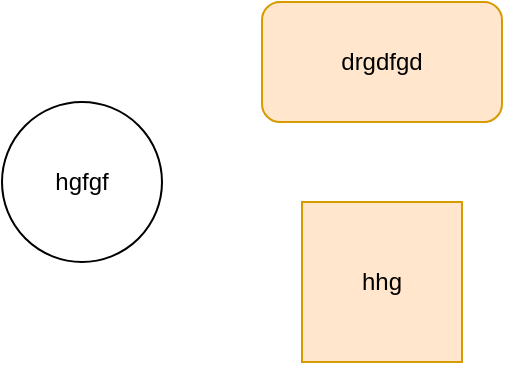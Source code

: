 <mxfile version="24.4.2" type="github">
  <diagram name="diagramme de pretraitement BACUS" id="u4DxyU6BI0TSQ7bg5pkQ">
    <mxGraphModel dx="1772" dy="811" grid="1" gridSize="10" guides="1" tooltips="1" connect="1" arrows="1" fold="1" page="1" pageScale="1" pageWidth="1169" pageHeight="827" math="0" shadow="0">
      <root>
        <mxCell id="0" />
        <mxCell id="1" style="" parent="0" />
        <UserObject label="drgdfgd" tags="test" id="-00R2F4Bpn7ypyN0aPdk-1">
          <mxCell style="rounded=1;whiteSpace=wrap;html=1;fillColor=#ffe6cc;strokeColor=#d79b00;gradientColor=none;glass=0;shadow=0;" parent="1" vertex="1">
            <mxGeometry x="470" y="250" width="120" height="60" as="geometry" />
          </mxCell>
        </UserObject>
        <UserObject label="hhg" tags="test" id="tgMQed9vpyuiod9IinPS-8">
          <mxCell style="whiteSpace=wrap;html=1;aspect=fixed;fillColor=#ffe6cc;strokeColor=#d79b00;" parent="1" vertex="1">
            <mxGeometry x="490" y="350" width="80" height="80" as="geometry" />
          </mxCell>
        </UserObject>
        <mxCell id="tgMQed9vpyuiod9IinPS-9" value="hgfgf" style="ellipse;whiteSpace=wrap;html=1;aspect=fixed;" parent="1" vertex="1">
          <mxGeometry x="340" y="300" width="80" height="80" as="geometry" />
        </mxCell>
      </root>
    </mxGraphModel>
  </diagram>
</mxfile>
